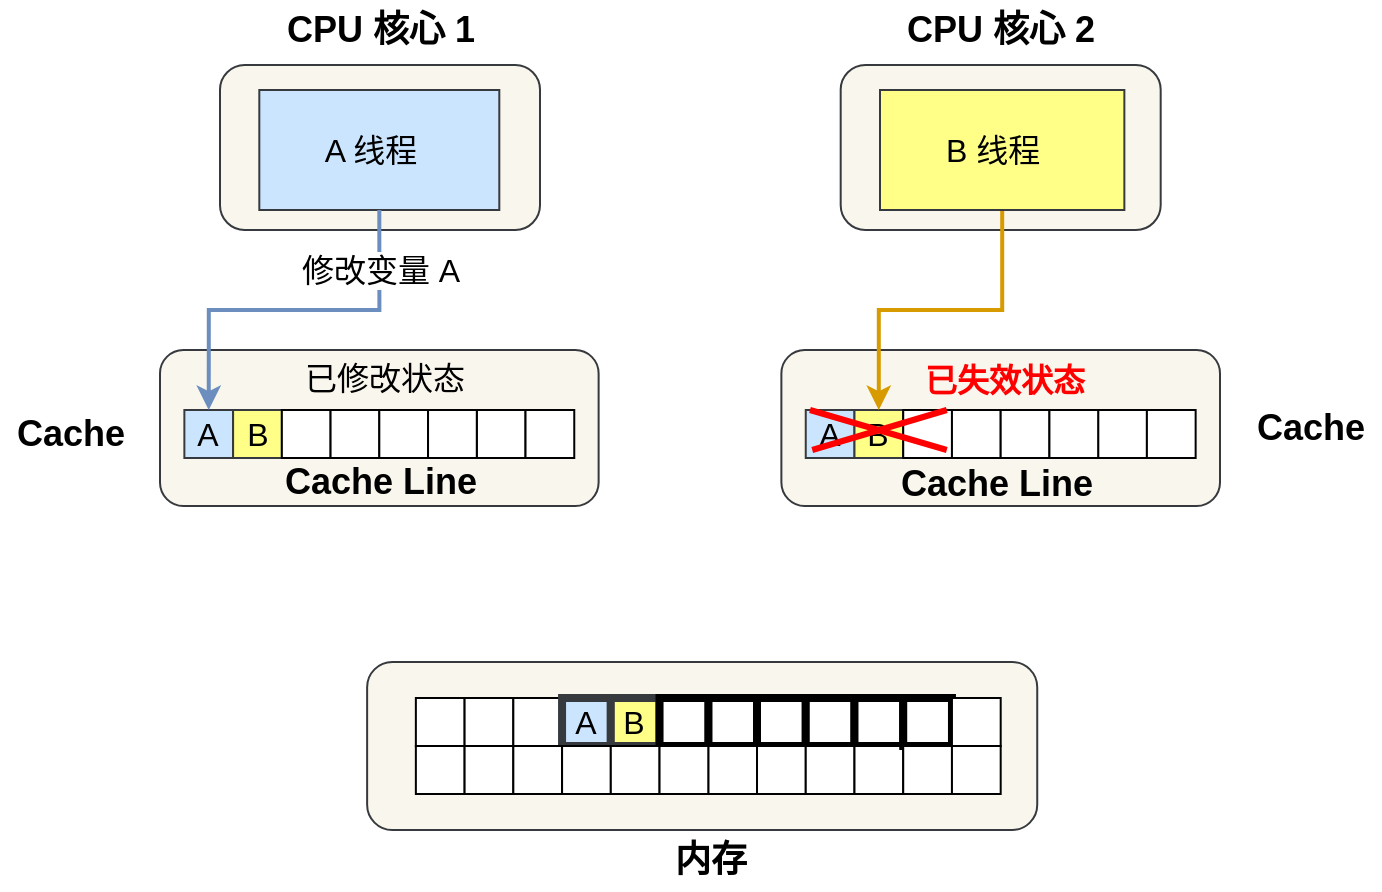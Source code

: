 <mxfile version="13.8.3" type="github">
  <diagram id="Kcw0The_pM4IZcjwHfgm" name="Page-1">
    <mxGraphModel dx="1484" dy="2243" grid="1" gridSize="10" guides="1" tooltips="1" connect="1" arrows="1" fold="1" page="1" pageScale="1" pageWidth="827" pageHeight="1169" math="0" shadow="0">
      <root>
        <mxCell id="0" />
        <mxCell id="1" parent="0" />
        <mxCell id="Ha1OguWJb7fY8n_YvCKK-1" value="" style="rounded=1;whiteSpace=wrap;html=1;shadow=0;sketch=0;strokeWidth=1;fillColor=#f9f7ed;strokeColor=#36393d;" vertex="1" parent="1">
          <mxGeometry x="50" y="-72.5" width="160" height="82.5" as="geometry" />
        </mxCell>
        <mxCell id="Ha1OguWJb7fY8n_YvCKK-2" value="&lt;font style=&quot;font-size: 16px&quot;&gt;A 线程&amp;nbsp;&amp;nbsp;&lt;/font&gt;" style="rounded=0;whiteSpace=wrap;html=1;shadow=0;sketch=0;strokeWidth=1;fillColor=#cce5ff;strokeColor=#36393d;" vertex="1" parent="1">
          <mxGeometry x="69.66" y="-60" width="120" height="60" as="geometry" />
        </mxCell>
        <mxCell id="Ha1OguWJb7fY8n_YvCKK-3" value="" style="rounded=1;whiteSpace=wrap;html=1;shadow=0;sketch=0;strokeWidth=1;fillColor=#f9f7ed;strokeColor=#36393d;" vertex="1" parent="1">
          <mxGeometry x="123.563" y="226" width="335.057" height="84" as="geometry" />
        </mxCell>
        <mxCell id="Ha1OguWJb7fY8n_YvCKK-4" value="" style="rounded=1;whiteSpace=wrap;html=1;shadow=0;sketch=0;strokeWidth=1;fillColor=#f9f7ed;strokeColor=#36393d;" vertex="1" parent="1">
          <mxGeometry x="330.69" y="70" width="219.31" height="78" as="geometry" />
        </mxCell>
        <mxCell id="Ha1OguWJb7fY8n_YvCKK-5" value="" style="rounded=1;whiteSpace=wrap;html=1;shadow=0;sketch=0;strokeWidth=1;fillColor=#f9f7ed;strokeColor=#36393d;" vertex="1" parent="1">
          <mxGeometry x="20" y="70" width="219.31" height="78" as="geometry" />
        </mxCell>
        <mxCell id="Ha1OguWJb7fY8n_YvCKK-7" value="" style="rounded=0;whiteSpace=wrap;html=1;strokeWidth=1;" vertex="1" parent="1">
          <mxGeometry x="147.931" y="244" width="24.368" height="24" as="geometry" />
        </mxCell>
        <mxCell id="Ha1OguWJb7fY8n_YvCKK-9" value="" style="rounded=0;whiteSpace=wrap;html=1;strokeWidth=1;" vertex="1" parent="1">
          <mxGeometry x="172.299" y="244" width="24.368" height="24" as="geometry" />
        </mxCell>
        <mxCell id="Ha1OguWJb7fY8n_YvCKK-10" value="" style="rounded=0;whiteSpace=wrap;html=1;strokeWidth=1;" vertex="1" parent="1">
          <mxGeometry x="196.667" y="244" width="24.368" height="24" as="geometry" />
        </mxCell>
        <mxCell id="Ha1OguWJb7fY8n_YvCKK-11" value="A" style="rounded=0;whiteSpace=wrap;html=1;strokeWidth=4;fillColor=#cce5ff;strokeColor=#36393d;fontSize=16;" vertex="1" parent="1">
          <mxGeometry x="221.034" y="244" width="24.368" height="24" as="geometry" />
        </mxCell>
        <mxCell id="Ha1OguWJb7fY8n_YvCKK-12" value="B" style="rounded=0;whiteSpace=wrap;html=1;strokeWidth=4;fillColor=#ffff88;strokeColor=#36393d;fontSize=16;" vertex="1" parent="1">
          <mxGeometry x="245.402" y="244" width="24.368" height="24" as="geometry" />
        </mxCell>
        <mxCell id="Ha1OguWJb7fY8n_YvCKK-13" value="" style="rounded=0;whiteSpace=wrap;html=1;strokeWidth=4;" vertex="1" parent="1">
          <mxGeometry x="294.138" y="244" width="24.368" height="24" as="geometry" />
        </mxCell>
        <mxCell id="Ha1OguWJb7fY8n_YvCKK-14" value="" style="rounded=0;whiteSpace=wrap;html=1;strokeWidth=4;" vertex="1" parent="1">
          <mxGeometry x="269.77" y="244" width="24.368" height="24" as="geometry" />
        </mxCell>
        <mxCell id="Ha1OguWJb7fY8n_YvCKK-15" value="" style="rounded=0;whiteSpace=wrap;html=1;strokeWidth=4;sketch=0;shadow=0;" vertex="1" parent="1">
          <mxGeometry x="318.506" y="244" width="24.368" height="24" as="geometry" />
        </mxCell>
        <mxCell id="Ha1OguWJb7fY8n_YvCKK-16" value="" style="rounded=0;whiteSpace=wrap;html=1;strokeWidth=4;" vertex="1" parent="1">
          <mxGeometry x="342.874" y="244" width="24.368" height="24" as="geometry" />
        </mxCell>
        <mxCell id="Ha1OguWJb7fY8n_YvCKK-17" value="" style="rounded=0;whiteSpace=wrap;html=1;strokeWidth=4;" vertex="1" parent="1">
          <mxGeometry x="367.241" y="244" width="24.368" height="24" as="geometry" />
        </mxCell>
        <mxCell id="Ha1OguWJb7fY8n_YvCKK-18" value="" style="rounded=0;whiteSpace=wrap;html=1;" vertex="1" parent="1">
          <mxGeometry x="147.931" y="268" width="24.368" height="24" as="geometry" />
        </mxCell>
        <mxCell id="Ha1OguWJb7fY8n_YvCKK-19" value="" style="rounded=0;whiteSpace=wrap;html=1;" vertex="1" parent="1">
          <mxGeometry x="172.299" y="268" width="24.368" height="24" as="geometry" />
        </mxCell>
        <mxCell id="Ha1OguWJb7fY8n_YvCKK-20" value="" style="rounded=0;whiteSpace=wrap;html=1;" vertex="1" parent="1">
          <mxGeometry x="196.667" y="268" width="24.368" height="24" as="geometry" />
        </mxCell>
        <mxCell id="Ha1OguWJb7fY8n_YvCKK-21" value="" style="rounded=0;whiteSpace=wrap;html=1;" vertex="1" parent="1">
          <mxGeometry x="221.034" y="268" width="24.368" height="24" as="geometry" />
        </mxCell>
        <mxCell id="Ha1OguWJb7fY8n_YvCKK-22" value="" style="rounded=0;whiteSpace=wrap;html=1;" vertex="1" parent="1">
          <mxGeometry x="245.402" y="268" width="24.368" height="24" as="geometry" />
        </mxCell>
        <mxCell id="Ha1OguWJb7fY8n_YvCKK-23" value="" style="rounded=0;whiteSpace=wrap;html=1;" vertex="1" parent="1">
          <mxGeometry x="294.138" y="268" width="24.368" height="24" as="geometry" />
        </mxCell>
        <mxCell id="Ha1OguWJb7fY8n_YvCKK-24" value="" style="rounded=0;whiteSpace=wrap;html=1;" vertex="1" parent="1">
          <mxGeometry x="269.77" y="268" width="24.368" height="24" as="geometry" />
        </mxCell>
        <mxCell id="Ha1OguWJb7fY8n_YvCKK-25" value="" style="rounded=0;whiteSpace=wrap;html=1;" vertex="1" parent="1">
          <mxGeometry x="318.506" y="268" width="24.368" height="24" as="geometry" />
        </mxCell>
        <mxCell id="Ha1OguWJb7fY8n_YvCKK-26" value="" style="rounded=0;whiteSpace=wrap;html=1;" vertex="1" parent="1">
          <mxGeometry x="342.874" y="268" width="24.368" height="24" as="geometry" />
        </mxCell>
        <mxCell id="Ha1OguWJb7fY8n_YvCKK-27" value="" style="rounded=0;whiteSpace=wrap;html=1;" vertex="1" parent="1">
          <mxGeometry x="367.241" y="268" width="24.368" height="24" as="geometry" />
        </mxCell>
        <mxCell id="Ha1OguWJb7fY8n_YvCKK-28" value="A" style="rounded=0;whiteSpace=wrap;html=1;fillColor=#cce5ff;strokeColor=#36393d;fontSize=16;" vertex="1" parent="1">
          <mxGeometry x="32.184" y="100" width="24.368" height="24" as="geometry" />
        </mxCell>
        <mxCell id="Ha1OguWJb7fY8n_YvCKK-29" value="B" style="rounded=0;whiteSpace=wrap;html=1;fillColor=#ffff88;strokeColor=#36393d;fontSize=16;" vertex="1" parent="1">
          <mxGeometry x="56.552" y="100" width="24.368" height="24" as="geometry" />
        </mxCell>
        <mxCell id="Ha1OguWJb7fY8n_YvCKK-30" value="" style="rounded=0;whiteSpace=wrap;html=1;" vertex="1" parent="1">
          <mxGeometry x="80.92" y="100" width="24.368" height="24" as="geometry" />
        </mxCell>
        <mxCell id="Ha1OguWJb7fY8n_YvCKK-31" value="" style="rounded=0;whiteSpace=wrap;html=1;" vertex="1" parent="1">
          <mxGeometry x="105.287" y="100" width="24.368" height="24" as="geometry" />
        </mxCell>
        <mxCell id="Ha1OguWJb7fY8n_YvCKK-32" value="" style="rounded=0;whiteSpace=wrap;html=1;" vertex="1" parent="1">
          <mxGeometry x="129.655" y="100" width="24.368" height="24" as="geometry" />
        </mxCell>
        <mxCell id="Ha1OguWJb7fY8n_YvCKK-33" value="" style="rounded=0;whiteSpace=wrap;html=1;" vertex="1" parent="1">
          <mxGeometry x="178.391" y="100" width="24.368" height="24" as="geometry" />
        </mxCell>
        <mxCell id="Ha1OguWJb7fY8n_YvCKK-34" value="" style="rounded=0;whiteSpace=wrap;html=1;" vertex="1" parent="1">
          <mxGeometry x="154.023" y="100" width="24.368" height="24" as="geometry" />
        </mxCell>
        <mxCell id="Ha1OguWJb7fY8n_YvCKK-35" value="" style="rounded=0;whiteSpace=wrap;html=1;" vertex="1" parent="1">
          <mxGeometry x="202.759" y="100" width="24.368" height="24" as="geometry" />
        </mxCell>
        <mxCell id="Ha1OguWJb7fY8n_YvCKK-36" value="A" style="rounded=0;whiteSpace=wrap;html=1;fillColor=#cce5ff;strokeColor=#36393d;fontSize=16;" vertex="1" parent="1">
          <mxGeometry x="342.874" y="100" width="24.368" height="24" as="geometry" />
        </mxCell>
        <mxCell id="Ha1OguWJb7fY8n_YvCKK-37" value="B" style="rounded=0;whiteSpace=wrap;html=1;fillColor=#ffff88;strokeColor=#36393d;fontSize=16;" vertex="1" parent="1">
          <mxGeometry x="367.241" y="100" width="24.368" height="24" as="geometry" />
        </mxCell>
        <mxCell id="Ha1OguWJb7fY8n_YvCKK-38" value="" style="rounded=0;whiteSpace=wrap;html=1;" vertex="1" parent="1">
          <mxGeometry x="391.609" y="100" width="24.368" height="24" as="geometry" />
        </mxCell>
        <mxCell id="Ha1OguWJb7fY8n_YvCKK-39" value="" style="rounded=0;whiteSpace=wrap;html=1;" vertex="1" parent="1">
          <mxGeometry x="415.977" y="100" width="24.368" height="24" as="geometry" />
        </mxCell>
        <mxCell id="Ha1OguWJb7fY8n_YvCKK-40" value="" style="rounded=0;whiteSpace=wrap;html=1;" vertex="1" parent="1">
          <mxGeometry x="440.345" y="100" width="24.368" height="24" as="geometry" />
        </mxCell>
        <mxCell id="Ha1OguWJb7fY8n_YvCKK-41" value="" style="rounded=0;whiteSpace=wrap;html=1;" vertex="1" parent="1">
          <mxGeometry x="489.08" y="100" width="24.368" height="24" as="geometry" />
        </mxCell>
        <mxCell id="Ha1OguWJb7fY8n_YvCKK-42" value="" style="rounded=0;whiteSpace=wrap;html=1;" vertex="1" parent="1">
          <mxGeometry x="464.713" y="100" width="24.368" height="24" as="geometry" />
        </mxCell>
        <mxCell id="Ha1OguWJb7fY8n_YvCKK-43" value="" style="rounded=0;whiteSpace=wrap;html=1;" vertex="1" parent="1">
          <mxGeometry x="513.448" y="100" width="24.368" height="24" as="geometry" />
        </mxCell>
        <mxCell id="Ha1OguWJb7fY8n_YvCKK-44" value="" style="rounded=0;whiteSpace=wrap;html=1;strokeWidth=4;" vertex="1" parent="1">
          <mxGeometry x="391.609" y="244" width="24.368" height="24" as="geometry" />
        </mxCell>
        <mxCell id="Ha1OguWJb7fY8n_YvCKK-45" value="" style="rounded=0;whiteSpace=wrap;html=1;" vertex="1" parent="1">
          <mxGeometry x="391.609" y="268" width="24.368" height="24" as="geometry" />
        </mxCell>
        <mxCell id="Ha1OguWJb7fY8n_YvCKK-46" value="" style="rounded=0;whiteSpace=wrap;html=1;" vertex="1" parent="1">
          <mxGeometry x="415.977" y="244" width="24.368" height="24" as="geometry" />
        </mxCell>
        <mxCell id="Ha1OguWJb7fY8n_YvCKK-47" value="" style="rounded=0;whiteSpace=wrap;html=1;" vertex="1" parent="1">
          <mxGeometry x="415.977" y="268" width="24.368" height="24" as="geometry" />
        </mxCell>
        <mxCell id="Ha1OguWJb7fY8n_YvCKK-48" value="CPU 核心 1" style="text;html=1;align=center;verticalAlign=middle;resizable=0;points=[];autosize=1;fontSize=18;fontStyle=1" vertex="1" parent="1">
          <mxGeometry x="74.66" y="-105" width="110" height="30" as="geometry" />
        </mxCell>
        <mxCell id="Ha1OguWJb7fY8n_YvCKK-49" value="" style="rounded=1;whiteSpace=wrap;html=1;shadow=0;sketch=0;strokeWidth=1;fillColor=#f9f7ed;strokeColor=#36393d;" vertex="1" parent="1">
          <mxGeometry x="360.34" y="-72.5" width="160" height="82.5" as="geometry" />
        </mxCell>
        <mxCell id="Ha1OguWJb7fY8n_YvCKK-50" style="edgeStyle=orthogonalEdgeStyle;rounded=0;orthogonalLoop=1;jettySize=auto;html=1;fontSize=18;fillColor=#ffcd28;gradientColor=#ffa500;strokeColor=#d79b00;strokeWidth=2;" edge="1" parent="1" source="Ha1OguWJb7fY8n_YvCKK-51" target="Ha1OguWJb7fY8n_YvCKK-37">
          <mxGeometry relative="1" as="geometry" />
        </mxCell>
        <mxCell id="Ha1OguWJb7fY8n_YvCKK-51" value="&lt;font style=&quot;font-size: 16px&quot;&gt;B 线程&amp;nbsp;&amp;nbsp;&lt;/font&gt;" style="rounded=0;whiteSpace=wrap;html=1;shadow=0;sketch=0;strokeWidth=1;fillColor=#ffff88;strokeColor=#36393d;" vertex="1" parent="1">
          <mxGeometry x="380" y="-60" width="122.18" height="60" as="geometry" />
        </mxCell>
        <mxCell id="Ha1OguWJb7fY8n_YvCKK-52" value="CPU 核心 2" style="text;html=1;align=center;verticalAlign=middle;resizable=0;points=[];autosize=1;fontSize=18;fontStyle=1" vertex="1" parent="1">
          <mxGeometry x="385.0" y="-105" width="110" height="30" as="geometry" />
        </mxCell>
        <mxCell id="Ha1OguWJb7fY8n_YvCKK-53" value="Cache Line" style="text;html=1;align=center;verticalAlign=middle;resizable=0;points=[];autosize=1;fontSize=18;fontStyle=1" vertex="1" parent="1">
          <mxGeometry x="383" y="122" width="110" height="30" as="geometry" />
        </mxCell>
        <mxCell id="Ha1OguWJb7fY8n_YvCKK-54" value="Cache Line" style="text;html=1;align=center;verticalAlign=middle;resizable=0;points=[];autosize=1;fontSize=18;fontStyle=1" vertex="1" parent="1">
          <mxGeometry x="74.66" y="121" width="110" height="30" as="geometry" />
        </mxCell>
        <mxCell id="Ha1OguWJb7fY8n_YvCKK-55" value="修改变量 A" style="edgeStyle=orthogonalEdgeStyle;rounded=0;orthogonalLoop=1;jettySize=auto;html=1;entryX=0.5;entryY=0;entryDx=0;entryDy=0;fontSize=16;fillColor=#dae8fc;strokeColor=#6c8ebf;gradientColor=#7ea6e0;strokeWidth=2;exitX=0.5;exitY=1;exitDx=0;exitDy=0;" edge="1" parent="1" source="Ha1OguWJb7fY8n_YvCKK-2" target="Ha1OguWJb7fY8n_YvCKK-28">
          <mxGeometry x="-0.676" relative="1" as="geometry">
            <mxPoint as="offset" />
          </mxGeometry>
        </mxCell>
        <mxCell id="Ha1OguWJb7fY8n_YvCKK-56" value="内存" style="text;html=1;align=center;verticalAlign=middle;resizable=0;points=[];autosize=1;fontSize=18;fontStyle=1" vertex="1" parent="1">
          <mxGeometry x="269.77" y="310" width="50" height="30" as="geometry" />
        </mxCell>
        <mxCell id="Ha1OguWJb7fY8n_YvCKK-57" value="Cache" style="text;html=1;align=center;verticalAlign=middle;resizable=0;points=[];autosize=1;fontSize=18;fontStyle=1" vertex="1" parent="1">
          <mxGeometry x="-60" y="97" width="70" height="30" as="geometry" />
        </mxCell>
        <mxCell id="Ha1OguWJb7fY8n_YvCKK-58" value="Cache" style="text;html=1;align=center;verticalAlign=middle;resizable=0;points=[];autosize=1;fontSize=18;fontStyle=1" vertex="1" parent="1">
          <mxGeometry x="560" y="94" width="70" height="30" as="geometry" />
        </mxCell>
        <mxCell id="Ha1OguWJb7fY8n_YvCKK-59" value="已修改状态" style="text;html=1;align=center;verticalAlign=middle;resizable=0;points=[];autosize=1;fontSize=16;" vertex="1" parent="1">
          <mxGeometry x="82.3" y="74" width="100" height="20" as="geometry" />
        </mxCell>
        <mxCell id="Ha1OguWJb7fY8n_YvCKK-60" value="已失效状态" style="text;html=1;align=center;verticalAlign=middle;resizable=0;points=[];autosize=1;fontSize=16;fontColor=#FF0000;fontStyle=1" vertex="1" parent="1">
          <mxGeometry x="391.61" y="75" width="100" height="20" as="geometry" />
        </mxCell>
        <mxCell id="Ha1OguWJb7fY8n_YvCKK-64" value="" style="group" vertex="1" connectable="0" parent="1">
          <mxGeometry x="345" y="100" width="68.39" height="20" as="geometry" />
        </mxCell>
        <mxCell id="Ha1OguWJb7fY8n_YvCKK-62" value="" style="endArrow=none;html=1;fontSize=16;fontColor=#FF0000;strokeWidth=3;fillColor=#f8cecc;strokeColor=#FF0000;" edge="1" parent="Ha1OguWJb7fY8n_YvCKK-64">
          <mxGeometry width="50" height="50" relative="1" as="geometry">
            <mxPoint x="1.128" y="20" as="sourcePoint" />
            <mxPoint x="68.39" as="targetPoint" />
          </mxGeometry>
        </mxCell>
        <mxCell id="Ha1OguWJb7fY8n_YvCKK-63" value="" style="endArrow=none;html=1;fontSize=16;fontColor=#FF0000;strokeWidth=3;fillColor=#f8cecc;strokeColor=#FF0000;" edge="1" parent="Ha1OguWJb7fY8n_YvCKK-64">
          <mxGeometry width="50" height="50" relative="1" as="geometry">
            <mxPoint x="68.39" y="20" as="sourcePoint" />
            <mxPoint as="targetPoint" />
          </mxGeometry>
        </mxCell>
      </root>
    </mxGraphModel>
  </diagram>
</mxfile>
